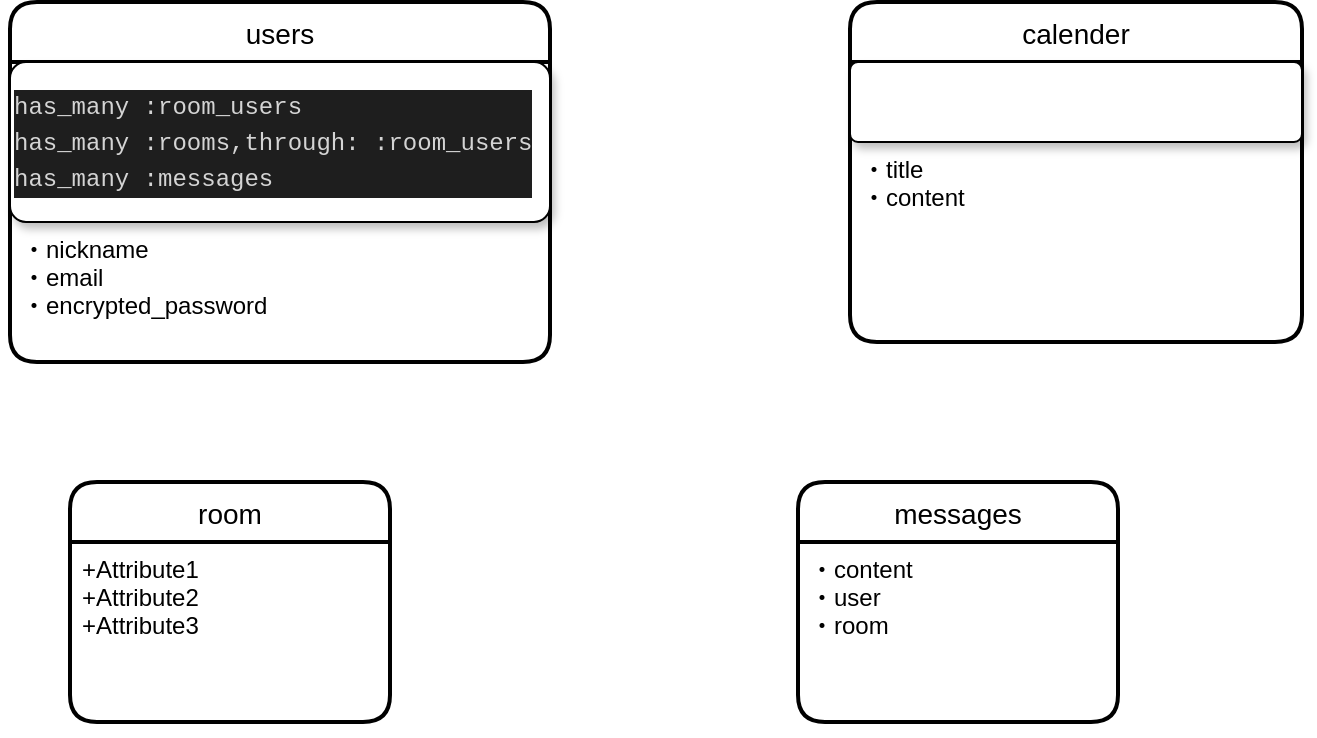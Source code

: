 <mxfile>
    <diagram id="ZBIPp2_ZtseGQyYbLbci" name="ページ1">
        <mxGraphModel dx="726" dy="428" grid="1" gridSize="10" guides="1" tooltips="1" connect="1" arrows="1" fold="1" page="1" pageScale="1" pageWidth="827" pageHeight="1169" math="0" shadow="0">
            <root>
                <mxCell id="0"/>
                <mxCell id="1" parent="0"/>
                <mxCell id="15" value="users" style="swimlane;childLayout=stackLayout;horizontal=1;startSize=30;horizontalStack=0;rounded=1;fontSize=14;fontStyle=0;strokeWidth=2;resizeParent=0;resizeLast=1;shadow=0;dashed=0;align=center;" vertex="1" parent="1">
                    <mxGeometry x="20" y="40" width="270" height="180" as="geometry"/>
                </mxCell>
                <mxCell id="33" value="&lt;div style=&quot;color: rgb(212 , 212 , 212) ; background-color: rgb(30 , 30 , 30) ; font-family: &amp;#34;menlo&amp;#34; , &amp;#34;monaco&amp;#34; , &amp;#34;courier new&amp;#34; , monospace ; line-height: 18px&quot;&gt;&lt;div&gt;has_many :room_users&lt;/div&gt;&lt;div&gt;has_many :rooms,through: :room_users&lt;/div&gt;&lt;div&gt;has_many :messages&lt;/div&gt;&lt;/div&gt;" style="rounded=1;arcSize=10;whiteSpace=wrap;html=1;align=left;shadow=1;fontFamily=Helvetica;" vertex="1" parent="15">
                    <mxGeometry y="30" width="270" height="80" as="geometry"/>
                </mxCell>
                <mxCell id="16" value="・nickname&#10;・email&#10;・encrypted_password" style="align=left;strokeColor=none;fillColor=none;spacingLeft=4;fontSize=12;verticalAlign=top;resizable=0;rotatable=0;part=1;" vertex="1" parent="15">
                    <mxGeometry y="110" width="270" height="70" as="geometry"/>
                </mxCell>
                <mxCell id="17" value="messages" style="swimlane;childLayout=stackLayout;horizontal=1;startSize=30;horizontalStack=0;rounded=1;fontSize=14;fontStyle=0;strokeWidth=2;resizeParent=0;resizeLast=1;shadow=0;dashed=0;align=center;" vertex="1" parent="1">
                    <mxGeometry x="414" y="280" width="160" height="120" as="geometry"/>
                </mxCell>
                <mxCell id="18" value="・content&#10;・user&#10;・room&#10;" style="align=left;strokeColor=none;fillColor=none;spacingLeft=4;fontSize=12;verticalAlign=top;resizable=0;rotatable=0;part=1;" vertex="1" parent="17">
                    <mxGeometry y="30" width="160" height="90" as="geometry"/>
                </mxCell>
                <mxCell id="19" value="calender" style="swimlane;childLayout=stackLayout;horizontal=1;startSize=30;horizontalStack=0;rounded=1;fontSize=14;fontStyle=0;strokeWidth=2;resizeParent=0;resizeLast=1;shadow=0;dashed=0;align=center;" vertex="1" parent="1">
                    <mxGeometry x="440" y="40" width="226" height="170" as="geometry"/>
                </mxCell>
                <mxCell id="34" value="" style="rounded=1;arcSize=10;whiteSpace=wrap;html=1;align=center;shadow=1;fontFamily=Helvetica;" vertex="1" parent="19">
                    <mxGeometry y="30" width="226" height="40" as="geometry"/>
                </mxCell>
                <mxCell id="20" value="・title&#10;・content" style="align=left;strokeColor=none;fillColor=none;spacingLeft=4;fontSize=12;verticalAlign=top;resizable=0;rotatable=0;part=1;" vertex="1" parent="19">
                    <mxGeometry y="70" width="226" height="100" as="geometry"/>
                </mxCell>
                <mxCell id="48" value="room" style="swimlane;childLayout=stackLayout;horizontal=1;startSize=30;horizontalStack=0;rounded=1;fontSize=14;fontStyle=0;strokeWidth=2;resizeParent=0;resizeLast=1;shadow=0;dashed=0;align=center;fontFamily=Helvetica;" vertex="1" parent="1">
                    <mxGeometry x="50" y="280" width="160" height="120" as="geometry"/>
                </mxCell>
                <mxCell id="49" value="+Attribute1&#10;+Attribute2&#10;+Attribute3" style="align=left;strokeColor=none;fillColor=none;spacingLeft=4;fontSize=12;verticalAlign=top;resizable=0;rotatable=0;part=1;shadow=1;fontFamily=Helvetica;" vertex="1" parent="48">
                    <mxGeometry y="30" width="160" height="90" as="geometry"/>
                </mxCell>
            </root>
        </mxGraphModel>
    </diagram>
</mxfile>